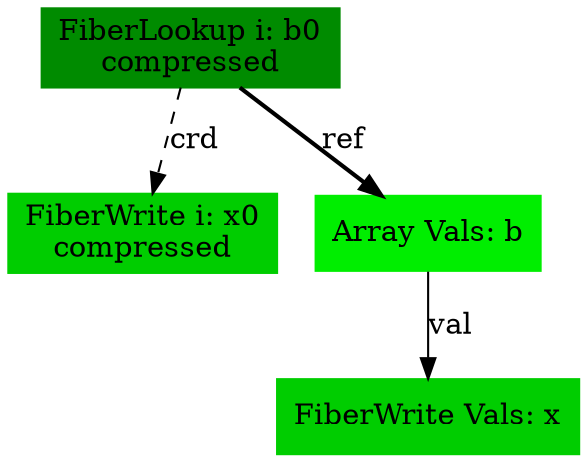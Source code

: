digraph SAM {
    comment="x=s0,b=s0"
    3 [comment="type=fiberlookup,index=i,tensor=b,mode=0,format=compressed,src=true,root=true" label="FiberLookup i: b0\ncompressed" color=green4 shape=box style=filled type="fiberlookup" index="i" tensor="b" mode="0" format="compressed" src="true" root="true"]
    1 [comment="type=fiberwrite,index=i,tensor=x,mode=0,format=compressed,segsize=2,crdsize=b0_dim,sink=true" label="FiberWrite i: x0\ncompressed" color=green3 shape=box style=filled type="fiberwrite" index="i" tensor="x" mode="0" format="compressed" segsize="2" crdsize="b0_dim" sink="true"]
    2 [comment="type=arrayvals,tensor=b" label="Array Vals: b" color=green2 shape=box style=filled type="arrayvals" tensor="b"]
    0 [comment="type=fiberwrite,mode=vals,tensor=x,size=1*b0_dim,sink=true" label="FiberWrite Vals: x" color=green3 shape=box style=filled type="fiberwrite" tensor="x" mode="vals" size="1*b0_dim" sink="true"]
    3 -> 1 [label="crd" style=dashed type="crd" comment=""]
    3 -> 2 [label="ref" style=bold type="ref" comment=""]
    2 -> 0 [label="val" type="val"]
}
